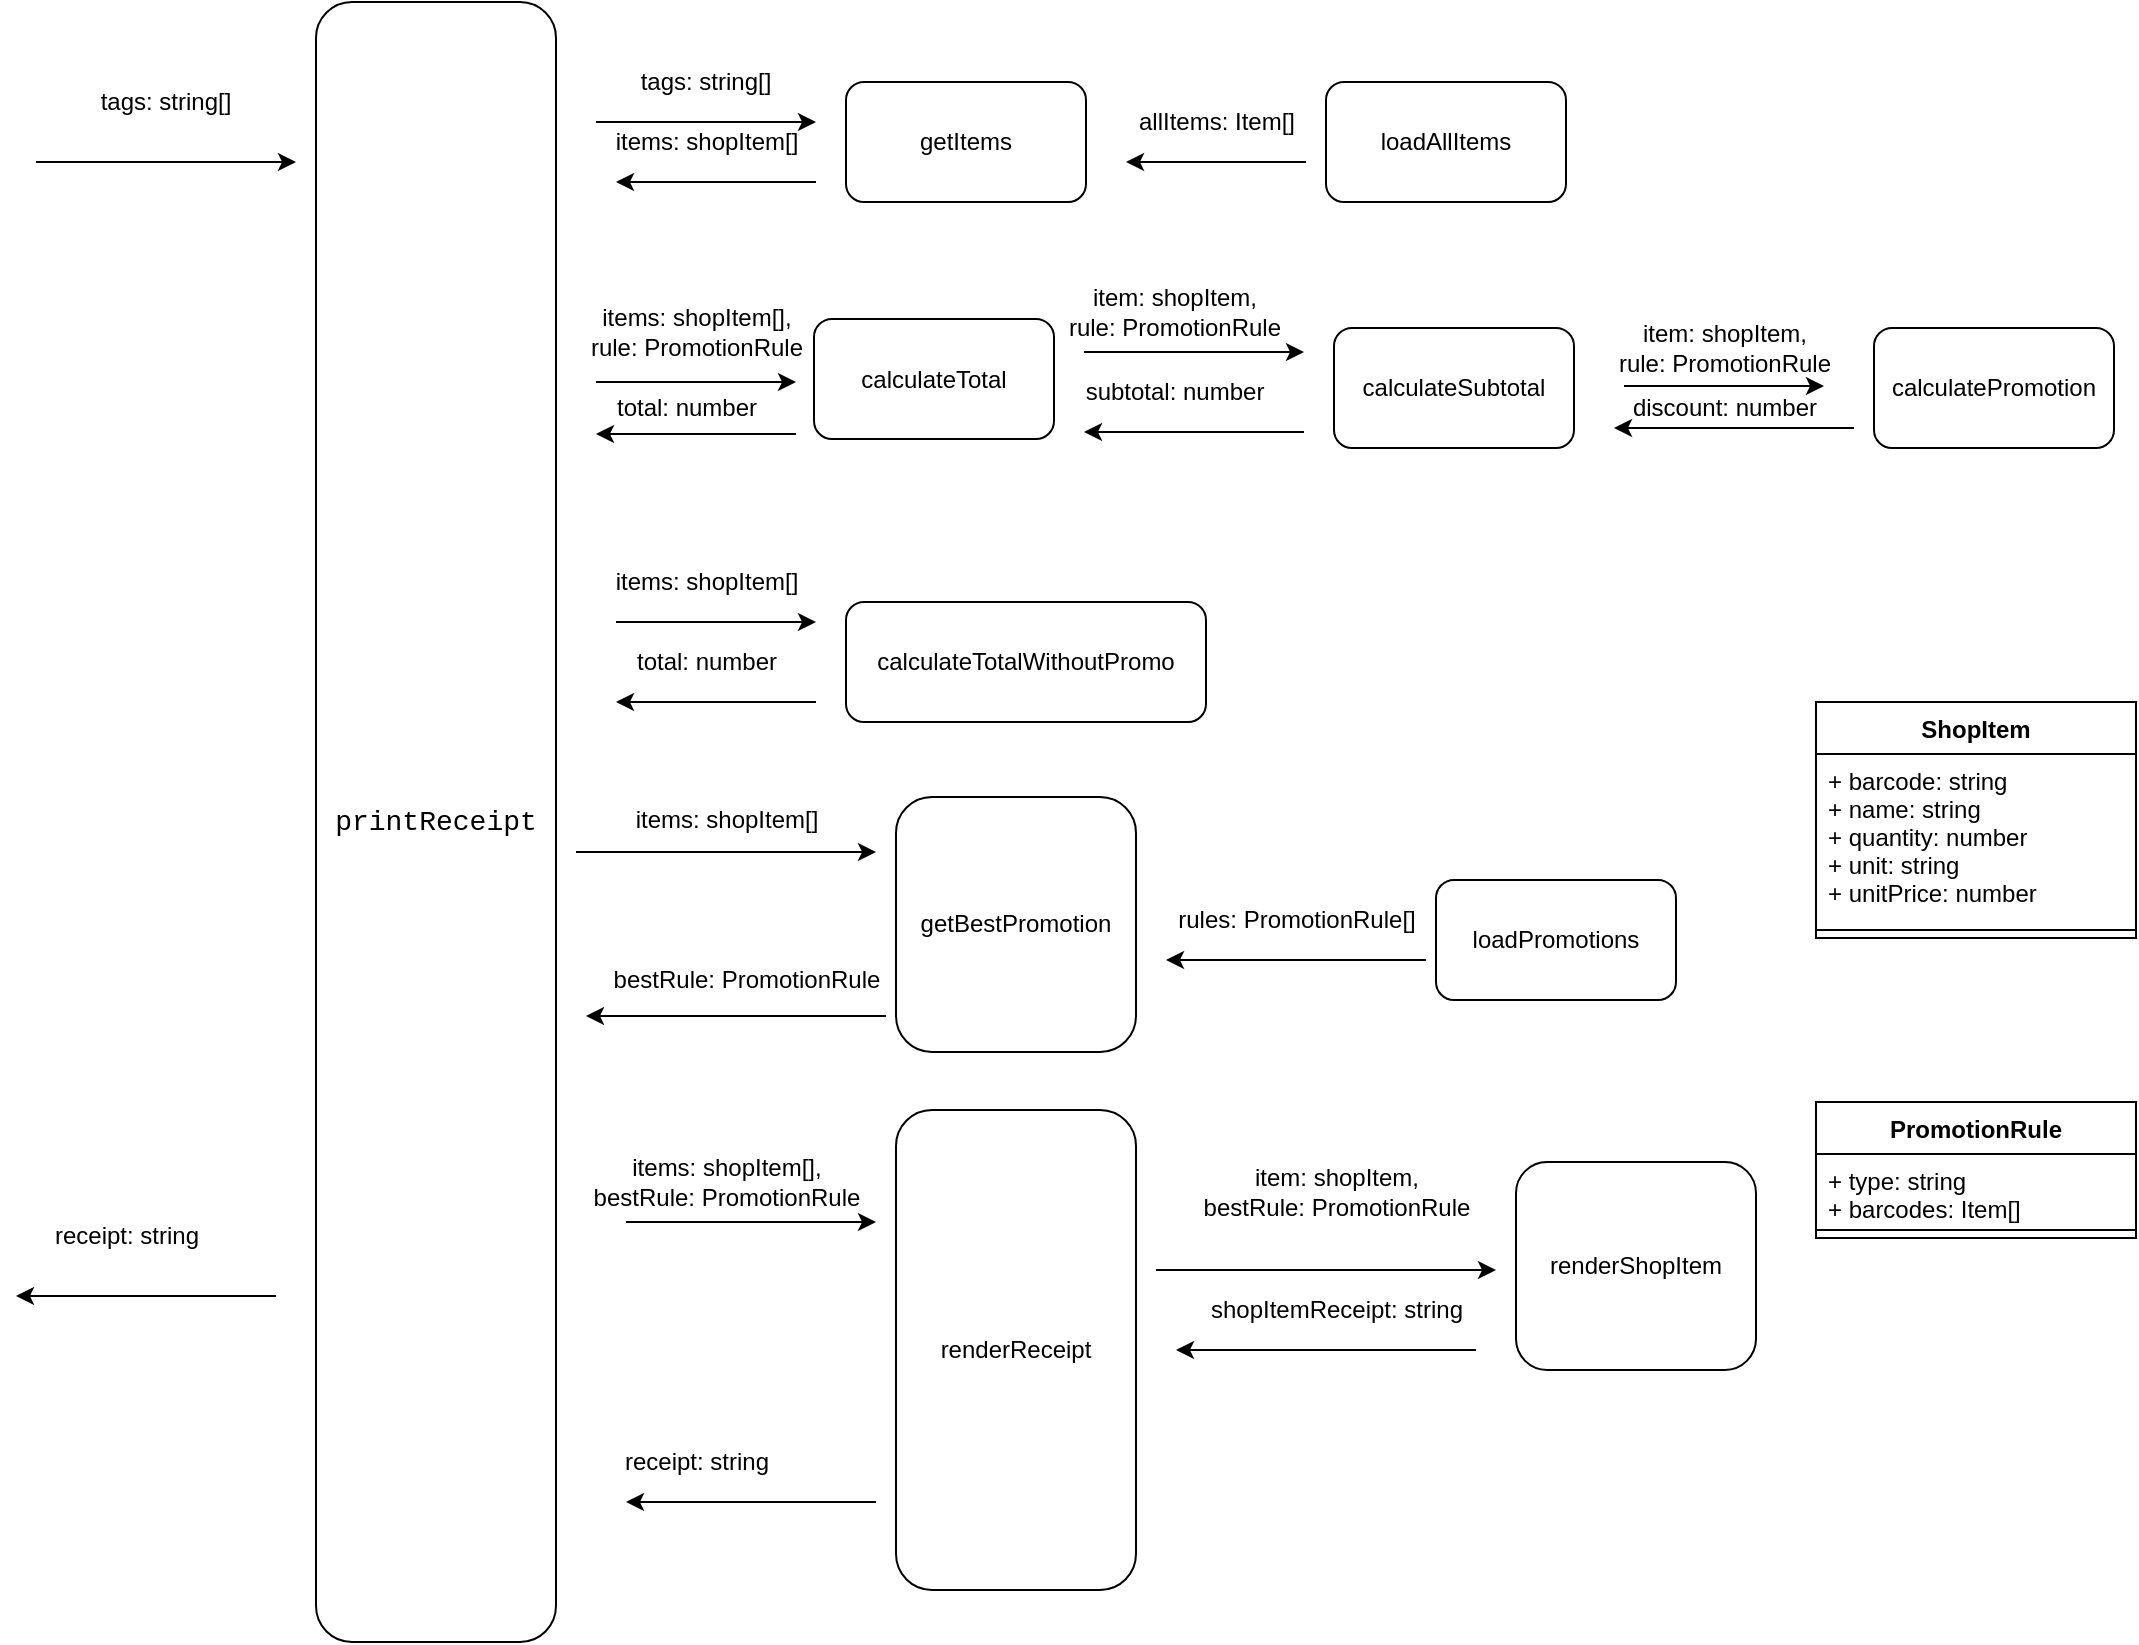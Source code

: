 <mxfile version="13.9.9" type="device"><diagram id="plsgo6-txnMoQyAxTToT" name="Page-1"><mxGraphModel dx="1826" dy="821" grid="1" gridSize="10" guides="1" tooltips="1" connect="1" arrows="1" fold="1" page="1" pageScale="1" pageWidth="1169" pageHeight="827" math="0" shadow="0"><root><mxCell id="0"/><mxCell id="1" parent="0"/><mxCell id="bv65mPbygtGhIJ5_b7uh-1" value="&lt;div style=&quot;background-color: rgb(255 , 255 , 255) ; font-family: &amp;#34;consolas&amp;#34; , &amp;#34;courier new&amp;#34; , monospace ; font-size: 14px ; line-height: 19px&quot;&gt;printReceipt&lt;/div&gt;" style="rounded=1;whiteSpace=wrap;html=1;" parent="1" vertex="1"><mxGeometry x="300" y="140" width="120" height="820" as="geometry"/></mxCell><mxCell id="bv65mPbygtGhIJ5_b7uh-2" value="tags: string[]" style="text;html=1;strokeColor=none;fillColor=none;align=center;verticalAlign=middle;whiteSpace=wrap;rounded=0;" parent="1" vertex="1"><mxGeometry x="170" y="180" width="110" height="20" as="geometry"/></mxCell><mxCell id="bv65mPbygtGhIJ5_b7uh-3" value="receipt: string" style="text;html=1;align=center;verticalAlign=middle;resizable=0;points=[];autosize=1;" parent="1" vertex="1"><mxGeometry x="160" y="747" width="90" height="20" as="geometry"/></mxCell><mxCell id="bv65mPbygtGhIJ5_b7uh-4" value="getItems" style="rounded=1;whiteSpace=wrap;html=1;" parent="1" vertex="1"><mxGeometry x="565" y="180" width="120" height="60" as="geometry"/></mxCell><mxCell id="bv65mPbygtGhIJ5_b7uh-5" value="tags: string[]" style="text;html=1;strokeColor=none;fillColor=none;align=center;verticalAlign=middle;whiteSpace=wrap;rounded=0;" parent="1" vertex="1"><mxGeometry x="440" y="170" width="110" height="20" as="geometry"/></mxCell><mxCell id="bv65mPbygtGhIJ5_b7uh-6" value="items: shopItem[]" style="text;html=1;align=center;verticalAlign=middle;resizable=0;points=[];autosize=1;" parent="1" vertex="1"><mxGeometry x="440" y="200" width="110" height="20" as="geometry"/></mxCell><mxCell id="bv65mPbygtGhIJ5_b7uh-8" value="calculateSubtotal" style="rounded=1;whiteSpace=wrap;html=1;" parent="1" vertex="1"><mxGeometry x="809" y="303" width="120" height="60" as="geometry"/></mxCell><mxCell id="bv65mPbygtGhIJ5_b7uh-9" value="item: shopItem, &lt;br&gt;rule: PromotionRule" style="text;html=1;align=center;verticalAlign=middle;resizable=0;points=[];autosize=1;" parent="1" vertex="1"><mxGeometry x="669" y="280" width="120" height="30" as="geometry"/></mxCell><mxCell id="bv65mPbygtGhIJ5_b7uh-10" value="subtotal: number" style="text;html=1;align=center;verticalAlign=middle;resizable=0;points=[];autosize=1;" parent="1" vertex="1"><mxGeometry x="674" y="325" width="110" height="20" as="geometry"/></mxCell><mxCell id="bv65mPbygtGhIJ5_b7uh-11" value="calculateTotalWithoutPromo" style="rounded=1;whiteSpace=wrap;html=1;" parent="1" vertex="1"><mxGeometry x="565" y="440" width="180" height="60" as="geometry"/></mxCell><mxCell id="bv65mPbygtGhIJ5_b7uh-12" value="items: shopItem[]" style="text;html=1;align=center;verticalAlign=middle;resizable=0;points=[];autosize=1;" parent="1" vertex="1"><mxGeometry x="440" y="420" width="110" height="20" as="geometry"/></mxCell><mxCell id="bv65mPbygtGhIJ5_b7uh-13" value="total: number" style="text;html=1;align=center;verticalAlign=middle;resizable=0;points=[];autosize=1;" parent="1" vertex="1"><mxGeometry x="450" y="460" width="90" height="20" as="geometry"/></mxCell><mxCell id="bv65mPbygtGhIJ5_b7uh-14" value="calculatePromotion" style="rounded=1;whiteSpace=wrap;html=1;" parent="1" vertex="1"><mxGeometry x="1079" y="303" width="120" height="60" as="geometry"/></mxCell><mxCell id="bv65mPbygtGhIJ5_b7uh-15" value="item: shopItem,&lt;br&gt;rule: PromotionRule" style="text;html=1;align=center;verticalAlign=middle;resizable=0;points=[];autosize=1;" parent="1" vertex="1"><mxGeometry x="944" y="298" width="120" height="30" as="geometry"/></mxCell><mxCell id="bv65mPbygtGhIJ5_b7uh-16" value="discount: number" style="text;html=1;align=center;verticalAlign=middle;resizable=0;points=[];autosize=1;" parent="1" vertex="1"><mxGeometry x="949" y="333" width="110" height="20" as="geometry"/></mxCell><mxCell id="bv65mPbygtGhIJ5_b7uh-20" value="loadAllItems" style="rounded=1;whiteSpace=wrap;html=1;" parent="1" vertex="1"><mxGeometry x="805" y="180" width="120" height="60" as="geometry"/></mxCell><mxCell id="bv65mPbygtGhIJ5_b7uh-21" value="allItems: Item[]" style="text;html=1;align=center;verticalAlign=middle;resizable=0;points=[];autosize=1;" parent="1" vertex="1"><mxGeometry x="705" y="190" width="90" height="20" as="geometry"/></mxCell><mxCell id="bv65mPbygtGhIJ5_b7uh-22" value="renderReceipt" style="rounded=1;whiteSpace=wrap;html=1;" parent="1" vertex="1"><mxGeometry x="590" y="694" width="120" height="240" as="geometry"/></mxCell><mxCell id="bv65mPbygtGhIJ5_b7uh-23" value="items: shopItem[],&lt;br&gt;bestRule: PromotionRule" style="text;html=1;align=center;verticalAlign=middle;resizable=0;points=[];autosize=1;" parent="1" vertex="1"><mxGeometry x="430" y="715" width="150" height="30" as="geometry"/></mxCell><mxCell id="bv65mPbygtGhIJ5_b7uh-24" value="receipt: string" style="text;html=1;align=center;verticalAlign=middle;resizable=0;points=[];autosize=1;" parent="1" vertex="1"><mxGeometry x="445" y="860" width="90" height="20" as="geometry"/></mxCell><mxCell id="bv65mPbygtGhIJ5_b7uh-25" value="" style="endArrow=classic;html=1;" parent="1" edge="1"><mxGeometry width="50" height="50" relative="1" as="geometry"><mxPoint x="160" y="220" as="sourcePoint"/><mxPoint x="290" y="220" as="targetPoint"/></mxGeometry></mxCell><mxCell id="bv65mPbygtGhIJ5_b7uh-26" value="" style="endArrow=classic;html=1;" parent="1" edge="1"><mxGeometry width="50" height="50" relative="1" as="geometry"><mxPoint x="280" y="787" as="sourcePoint"/><mxPoint x="150" y="787" as="targetPoint"/></mxGeometry></mxCell><mxCell id="bv65mPbygtGhIJ5_b7uh-27" value="" style="endArrow=classic;html=1;" parent="1" edge="1"><mxGeometry width="50" height="50" relative="1" as="geometry"><mxPoint x="440" y="200" as="sourcePoint"/><mxPoint x="550" y="200" as="targetPoint"/></mxGeometry></mxCell><mxCell id="bv65mPbygtGhIJ5_b7uh-28" value="" style="endArrow=classic;html=1;" parent="1" edge="1"><mxGeometry width="50" height="50" relative="1" as="geometry"><mxPoint x="550" y="230" as="sourcePoint"/><mxPoint x="450" y="230" as="targetPoint"/></mxGeometry></mxCell><mxCell id="bv65mPbygtGhIJ5_b7uh-29" value="" style="endArrow=classic;html=1;" parent="1" edge="1"><mxGeometry width="50" height="50" relative="1" as="geometry"><mxPoint x="455" y="750" as="sourcePoint"/><mxPoint x="580" y="750" as="targetPoint"/></mxGeometry></mxCell><mxCell id="bv65mPbygtGhIJ5_b7uh-30" value="" style="endArrow=classic;html=1;" parent="1" edge="1"><mxGeometry width="50" height="50" relative="1" as="geometry"><mxPoint x="580" y="890" as="sourcePoint"/><mxPoint x="455" y="890" as="targetPoint"/></mxGeometry></mxCell><mxCell id="bv65mPbygtGhIJ5_b7uh-31" value="" style="endArrow=classic;html=1;" parent="1" edge="1"><mxGeometry width="50" height="50" relative="1" as="geometry"><mxPoint x="550" y="490" as="sourcePoint"/><mxPoint x="450" y="490" as="targetPoint"/></mxGeometry></mxCell><mxCell id="bv65mPbygtGhIJ5_b7uh-32" value="" style="endArrow=classic;html=1;" parent="1" edge="1"><mxGeometry width="50" height="50" relative="1" as="geometry"><mxPoint x="450" y="450" as="sourcePoint"/><mxPoint x="550" y="450" as="targetPoint"/></mxGeometry></mxCell><mxCell id="bv65mPbygtGhIJ5_b7uh-33" value="" style="endArrow=classic;html=1;" parent="1" edge="1"><mxGeometry width="50" height="50" relative="1" as="geometry"><mxPoint x="794" y="355" as="sourcePoint"/><mxPoint x="684" y="355" as="targetPoint"/></mxGeometry></mxCell><mxCell id="bv65mPbygtGhIJ5_b7uh-34" value="" style="endArrow=classic;html=1;" parent="1" edge="1"><mxGeometry width="50" height="50" relative="1" as="geometry"><mxPoint x="684" y="315" as="sourcePoint"/><mxPoint x="794" y="315" as="targetPoint"/></mxGeometry></mxCell><mxCell id="bv65mPbygtGhIJ5_b7uh-35" value="" style="endArrow=classic;html=1;" parent="1" edge="1"><mxGeometry width="50" height="50" relative="1" as="geometry"><mxPoint x="795" y="220" as="sourcePoint"/><mxPoint x="705" y="220" as="targetPoint"/></mxGeometry></mxCell><mxCell id="bv65mPbygtGhIJ5_b7uh-36" value="" style="endArrow=classic;html=1;" parent="1" edge="1"><mxGeometry width="50" height="50" relative="1" as="geometry"><mxPoint x="954" y="332" as="sourcePoint"/><mxPoint x="1054" y="332" as="targetPoint"/></mxGeometry></mxCell><mxCell id="bv65mPbygtGhIJ5_b7uh-37" value="" style="endArrow=classic;html=1;" parent="1" edge="1"><mxGeometry width="50" height="50" relative="1" as="geometry"><mxPoint x="1069" y="353" as="sourcePoint"/><mxPoint x="949" y="353" as="targetPoint"/></mxGeometry></mxCell><mxCell id="bv65mPbygtGhIJ5_b7uh-38" value="getBestPromotion" style="rounded=1;whiteSpace=wrap;html=1;" parent="1" vertex="1"><mxGeometry x="590" y="537.5" width="120" height="127.5" as="geometry"/></mxCell><mxCell id="bv65mPbygtGhIJ5_b7uh-39" value="items: shopItem[]" style="text;html=1;align=center;verticalAlign=middle;resizable=0;points=[];autosize=1;" parent="1" vertex="1"><mxGeometry x="450" y="539" width="110" height="20" as="geometry"/></mxCell><mxCell id="bv65mPbygtGhIJ5_b7uh-40" value="bestRule: PromotionRule" style="text;html=1;align=center;verticalAlign=middle;resizable=0;points=[];autosize=1;" parent="1" vertex="1"><mxGeometry x="440" y="619" width="150" height="20" as="geometry"/></mxCell><mxCell id="bv65mPbygtGhIJ5_b7uh-41" value="" style="endArrow=classic;html=1;" parent="1" edge="1"><mxGeometry width="50" height="50" relative="1" as="geometry"><mxPoint x="430" y="565" as="sourcePoint"/><mxPoint x="580" y="565" as="targetPoint"/></mxGeometry></mxCell><mxCell id="bv65mPbygtGhIJ5_b7uh-43" value="" style="endArrow=classic;html=1;" parent="1" edge="1"><mxGeometry width="50" height="50" relative="1" as="geometry"><mxPoint x="585" y="647" as="sourcePoint"/><mxPoint x="435" y="647" as="targetPoint"/></mxGeometry></mxCell><mxCell id="bv65mPbygtGhIJ5_b7uh-44" value="loadPromotions" style="rounded=1;whiteSpace=wrap;html=1;" parent="1" vertex="1"><mxGeometry x="860" y="579" width="120" height="60" as="geometry"/></mxCell><mxCell id="bv65mPbygtGhIJ5_b7uh-45" value="rules: PromotionRule[]" style="text;html=1;align=center;verticalAlign=middle;resizable=0;points=[];autosize=1;" parent="1" vertex="1"><mxGeometry x="725" y="589" width="130" height="20" as="geometry"/></mxCell><mxCell id="bv65mPbygtGhIJ5_b7uh-46" value="" style="endArrow=classic;html=1;" parent="1" edge="1"><mxGeometry width="50" height="50" relative="1" as="geometry"><mxPoint x="855" y="619" as="sourcePoint"/><mxPoint x="725" y="619" as="targetPoint"/></mxGeometry></mxCell><mxCell id="bv65mPbygtGhIJ5_b7uh-47" value="calculateTotal" style="rounded=1;whiteSpace=wrap;html=1;" parent="1" vertex="1"><mxGeometry x="549" y="298.5" width="120" height="60" as="geometry"/></mxCell><mxCell id="bv65mPbygtGhIJ5_b7uh-48" value="items: shopItem[],&lt;br&gt;rule: PromotionRule" style="text;html=1;align=center;verticalAlign=middle;resizable=0;points=[];autosize=1;" parent="1" vertex="1"><mxGeometry x="430" y="290" width="120" height="30" as="geometry"/></mxCell><mxCell id="bv65mPbygtGhIJ5_b7uh-49" value="total: number" style="text;html=1;align=center;verticalAlign=middle;resizable=0;points=[];autosize=1;" parent="1" vertex="1"><mxGeometry x="440" y="333" width="90" height="20" as="geometry"/></mxCell><mxCell id="bv65mPbygtGhIJ5_b7uh-50" value="" style="endArrow=classic;html=1;fontFamily=Helvetica;fontSize=11;fontColor=#000000;align=center;strokeColor=#000000;" parent="1" edge="1"><mxGeometry width="50" height="50" relative="1" as="geometry"><mxPoint x="440" y="330" as="sourcePoint"/><mxPoint x="540" y="330" as="targetPoint"/></mxGeometry></mxCell><mxCell id="bv65mPbygtGhIJ5_b7uh-52" value="" style="endArrow=classic;html=1;" parent="1" edge="1"><mxGeometry width="50" height="50" relative="1" as="geometry"><mxPoint x="540" y="356" as="sourcePoint"/><mxPoint x="440" y="356" as="targetPoint"/></mxGeometry></mxCell><mxCell id="XtqzVH6zPa4niEE_CSmw-7" value="ShopItem" style="swimlane;fontStyle=1;align=center;verticalAlign=top;childLayout=stackLayout;horizontal=1;startSize=26;horizontalStack=0;resizeParent=1;resizeParentMax=0;resizeLast=0;collapsible=1;marginBottom=0;" vertex="1" parent="1"><mxGeometry x="1050" y="490" width="160" height="118" as="geometry"/></mxCell><mxCell id="XtqzVH6zPa4niEE_CSmw-8" value="+ barcode: string&#10;+ name: string&#10;+ quantity: number&#10;+ unit: string&#10;+ unitPrice: number" style="text;strokeColor=none;fillColor=none;align=left;verticalAlign=top;spacingLeft=4;spacingRight=4;overflow=hidden;rotatable=0;points=[[0,0.5],[1,0.5]];portConstraint=eastwest;" vertex="1" parent="XtqzVH6zPa4niEE_CSmw-7"><mxGeometry y="26" width="160" height="84" as="geometry"/></mxCell><mxCell id="XtqzVH6zPa4niEE_CSmw-9" value="" style="line;strokeWidth=1;fillColor=none;align=left;verticalAlign=middle;spacingTop=-1;spacingLeft=3;spacingRight=3;rotatable=0;labelPosition=right;points=[];portConstraint=eastwest;" vertex="1" parent="XtqzVH6zPa4niEE_CSmw-7"><mxGeometry y="110" width="160" height="8" as="geometry"/></mxCell><mxCell id="XtqzVH6zPa4niEE_CSmw-18" value="PromotionRule" style="swimlane;fontStyle=1;align=center;verticalAlign=top;childLayout=stackLayout;horizontal=1;startSize=26;horizontalStack=0;resizeParent=1;resizeParentMax=0;resizeLast=0;collapsible=1;marginBottom=0;" vertex="1" parent="1"><mxGeometry x="1050" y="690" width="160" height="68" as="geometry"/></mxCell><mxCell id="XtqzVH6zPa4niEE_CSmw-19" value="+ type: string&#10;+ barcodes: Item[]" style="text;strokeColor=none;fillColor=none;align=left;verticalAlign=top;spacingLeft=4;spacingRight=4;overflow=hidden;rotatable=0;points=[[0,0.5],[1,0.5]];portConstraint=eastwest;" vertex="1" parent="XtqzVH6zPa4niEE_CSmw-18"><mxGeometry y="26" width="160" height="34" as="geometry"/></mxCell><mxCell id="XtqzVH6zPa4niEE_CSmw-20" value="" style="line;strokeWidth=1;fillColor=none;align=left;verticalAlign=middle;spacingTop=-1;spacingLeft=3;spacingRight=3;rotatable=0;labelPosition=right;points=[];portConstraint=eastwest;" vertex="1" parent="XtqzVH6zPa4niEE_CSmw-18"><mxGeometry y="60" width="160" height="8" as="geometry"/></mxCell><mxCell id="XtqzVH6zPa4niEE_CSmw-23" value="renderShopItem" style="rounded=1;whiteSpace=wrap;html=1;" vertex="1" parent="1"><mxGeometry x="900" y="720" width="120" height="104" as="geometry"/></mxCell><mxCell id="XtqzVH6zPa4niEE_CSmw-24" value="item: shopItem,&lt;br&gt;bestRule: PromotionRule" style="text;html=1;align=center;verticalAlign=middle;resizable=0;points=[];autosize=1;" vertex="1" parent="1"><mxGeometry x="735" y="720" width="150" height="30" as="geometry"/></mxCell><mxCell id="XtqzVH6zPa4niEE_CSmw-25" value="shopItemReceipt: string" style="text;html=1;align=center;verticalAlign=middle;resizable=0;points=[];autosize=1;" vertex="1" parent="1"><mxGeometry x="740" y="784" width="140" height="20" as="geometry"/></mxCell><mxCell id="XtqzVH6zPa4niEE_CSmw-26" value="" style="endArrow=classic;html=1;" edge="1" parent="1"><mxGeometry width="50" height="50" relative="1" as="geometry"><mxPoint x="720" y="774" as="sourcePoint"/><mxPoint x="890" y="774" as="targetPoint"/></mxGeometry></mxCell><mxCell id="XtqzVH6zPa4niEE_CSmw-27" value="" style="endArrow=classic;html=1;" edge="1" parent="1"><mxGeometry width="50" height="50" relative="1" as="geometry"><mxPoint x="880" y="814" as="sourcePoint"/><mxPoint x="730" y="814" as="targetPoint"/></mxGeometry></mxCell></root></mxGraphModel></diagram></mxfile>